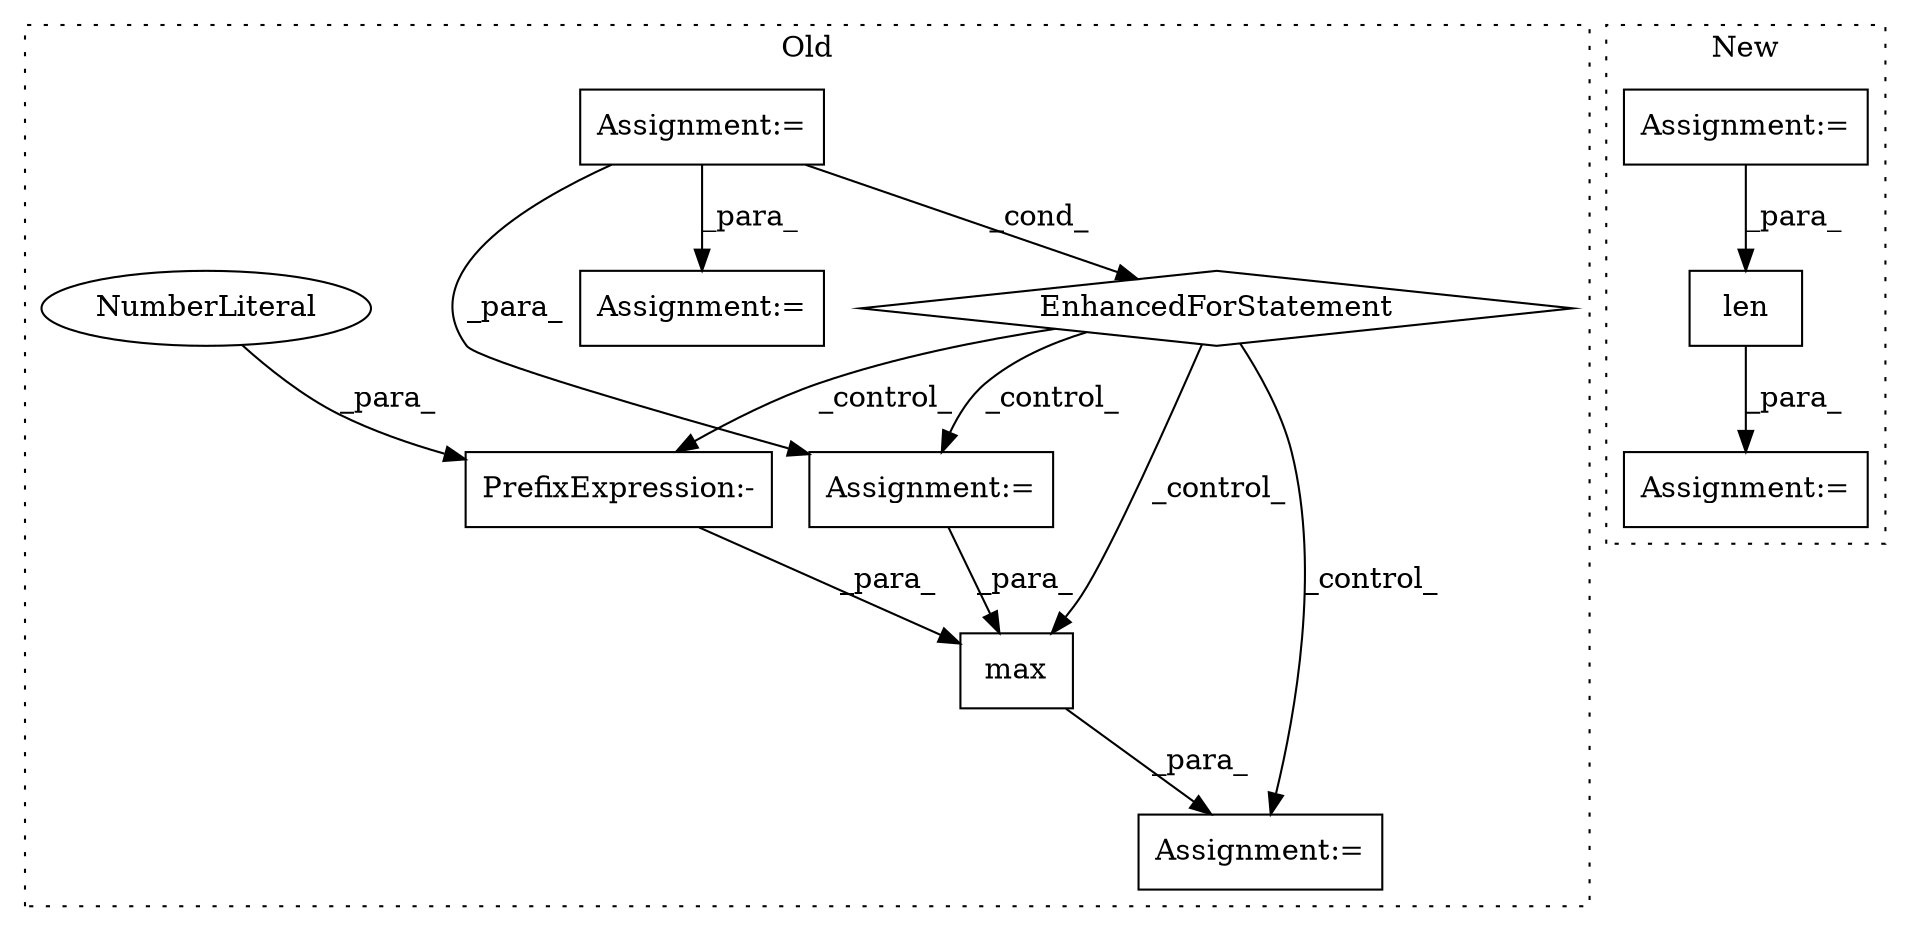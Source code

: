 digraph G {
subgraph cluster0 {
1 [label="max" a="32" s="7386,7423" l="4,1" shape="box"];
4 [label="Assignment:=" a="7" s="7385" l="1" shape="box"];
5 [label="Assignment:=" a="7" s="7307" l="1" shape="box"];
6 [label="EnhancedForStatement" a="70" s="7196,7286" l="61,2" shape="diamond"];
8 [label="Assignment:=" a="7" s="6790" l="1" shape="box"];
9 [label="Assignment:=" a="7" s="7534,7616" l="53,2" shape="box"];
10 [label="PrefixExpression:-" a="38" s="7419" l="1" shape="box"];
11 [label="NumberLiteral" a="34" s="7420" l="1" shape="ellipse"];
label = "Old";
style="dotted";
}
subgraph cluster1 {
2 [label="len" a="32" s="961,973" l="4,1" shape="box"];
3 [label="Assignment:=" a="7" s="1238" l="1" shape="box"];
7 [label="Assignment:=" a="7" s="858" l="1" shape="box"];
label = "New";
style="dotted";
}
1 -> 4 [label="_para_"];
2 -> 3 [label="_para_"];
5 -> 1 [label="_para_"];
6 -> 4 [label="_control_"];
6 -> 5 [label="_control_"];
6 -> 10 [label="_control_"];
6 -> 1 [label="_control_"];
7 -> 2 [label="_para_"];
8 -> 5 [label="_para_"];
8 -> 6 [label="_cond_"];
8 -> 9 [label="_para_"];
10 -> 1 [label="_para_"];
11 -> 10 [label="_para_"];
}